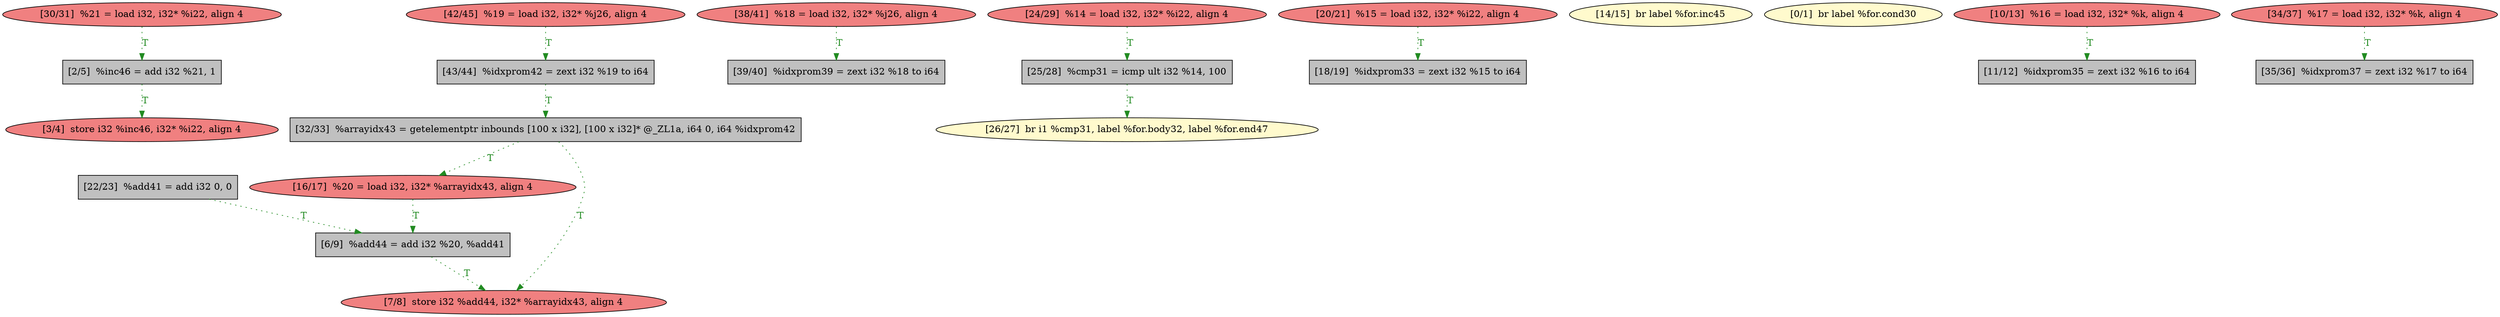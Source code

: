 
digraph G {


node1283 [fillcolor=lightcoral,label="[30/31]  %21 = load i32, i32* %i22, align 4",shape=ellipse,style=filled ]
node1280 [fillcolor=grey,label="[43/44]  %idxprom42 = zext i32 %19 to i64",shape=rectangle,style=filled ]
node1279 [fillcolor=grey,label="[39/40]  %idxprom39 = zext i32 %18 to i64",shape=rectangle,style=filled ]
node1278 [fillcolor=lightcoral,label="[7/8]  store i32 %add44, i32* %arrayidx43, align 4",shape=ellipse,style=filled ]
node1265 [fillcolor=grey,label="[25/28]  %cmp31 = icmp ult i32 %14, 100",shape=rectangle,style=filled ]
node1264 [fillcolor=lemonchiffon,label="[26/27]  br i1 %cmp31, label %for.body32, label %for.end47",shape=ellipse,style=filled ]
node1277 [fillcolor=lightcoral,label="[3/4]  store i32 %inc46, i32* %i22, align 4",shape=ellipse,style=filled ]
node1262 [fillcolor=lightcoral,label="[16/17]  %20 = load i32, i32* %arrayidx43, align 4",shape=ellipse,style=filled ]
node1266 [fillcolor=lightcoral,label="[20/21]  %15 = load i32, i32* %i22, align 4",shape=ellipse,style=filled ]
node1261 [fillcolor=lemonchiffon,label="[14/15]  br label %for.inc45",shape=ellipse,style=filled ]
node1273 [fillcolor=lemonchiffon,label="[0/1]  br label %for.cond30",shape=ellipse,style=filled ]
node1263 [fillcolor=grey,label="[18/19]  %idxprom33 = zext i32 %15 to i64",shape=rectangle,style=filled ]
node1267 [fillcolor=lightcoral,label="[38/41]  %18 = load i32, i32* %j26, align 4",shape=ellipse,style=filled ]
node1282 [fillcolor=grey,label="[11/12]  %idxprom35 = zext i32 %16 to i64",shape=rectangle,style=filled ]
node1268 [fillcolor=grey,label="[35/36]  %idxprom37 = zext i32 %17 to i64",shape=rectangle,style=filled ]
node1269 [fillcolor=lightcoral,label="[10/13]  %16 = load i32, i32* %k, align 4",shape=ellipse,style=filled ]
node1276 [fillcolor=lightcoral,label="[34/37]  %17 = load i32, i32* %k, align 4",shape=ellipse,style=filled ]
node1270 [fillcolor=lightcoral,label="[24/29]  %14 = load i32, i32* %i22, align 4",shape=ellipse,style=filled ]
node1271 [fillcolor=grey,label="[22/23]  %add41 = add i32 0, 0",shape=rectangle,style=filled ]
node1281 [fillcolor=grey,label="[32/33]  %arrayidx43 = getelementptr inbounds [100 x i32], [100 x i32]* @_ZL1a, i64 0, i64 %idxprom42",shape=rectangle,style=filled ]
node1272 [fillcolor=lightcoral,label="[42/45]  %19 = load i32, i32* %j26, align 4",shape=ellipse,style=filled ]
node1274 [fillcolor=grey,label="[6/9]  %add44 = add i32 %20, %add41",shape=rectangle,style=filled ]
node1275 [fillcolor=grey,label="[2/5]  %inc46 = add i32 %21, 1",shape=rectangle,style=filled ]

node1272->node1280 [style=dotted,color=forestgreen,label="T",fontcolor=forestgreen ]
node1281->node1262 [style=dotted,color=forestgreen,label="T",fontcolor=forestgreen ]
node1283->node1275 [style=dotted,color=forestgreen,label="T",fontcolor=forestgreen ]
node1275->node1277 [style=dotted,color=forestgreen,label="T",fontcolor=forestgreen ]
node1274->node1278 [style=dotted,color=forestgreen,label="T",fontcolor=forestgreen ]
node1267->node1279 [style=dotted,color=forestgreen,label="T",fontcolor=forestgreen ]
node1271->node1274 [style=dotted,color=forestgreen,label="T",fontcolor=forestgreen ]
node1281->node1278 [style=dotted,color=forestgreen,label="T",fontcolor=forestgreen ]
node1269->node1282 [style=dotted,color=forestgreen,label="T",fontcolor=forestgreen ]
node1262->node1274 [style=dotted,color=forestgreen,label="T",fontcolor=forestgreen ]
node1276->node1268 [style=dotted,color=forestgreen,label="T",fontcolor=forestgreen ]
node1266->node1263 [style=dotted,color=forestgreen,label="T",fontcolor=forestgreen ]
node1265->node1264 [style=dotted,color=forestgreen,label="T",fontcolor=forestgreen ]
node1270->node1265 [style=dotted,color=forestgreen,label="T",fontcolor=forestgreen ]
node1280->node1281 [style=dotted,color=forestgreen,label="T",fontcolor=forestgreen ]


}
